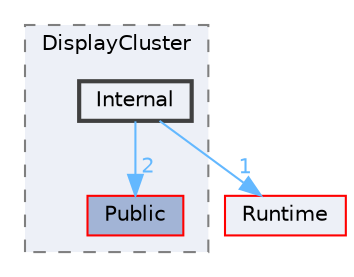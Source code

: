 digraph "Internal"
{
 // INTERACTIVE_SVG=YES
 // LATEX_PDF_SIZE
  bgcolor="transparent";
  edge [fontname=Helvetica,fontsize=10,labelfontname=Helvetica,labelfontsize=10];
  node [fontname=Helvetica,fontsize=10,shape=box,height=0.2,width=0.4];
  compound=true
  subgraph clusterdir_d83c855bf8b66896400089d2317d0824 {
    graph [ bgcolor="#edf0f7", pencolor="grey50", label="DisplayCluster", fontname=Helvetica,fontsize=10 style="filled,dashed", URL="dir_d83c855bf8b66896400089d2317d0824.html",tooltip=""]
  dir_6e05641ffcfc9ae0b079389a73e4a72c [label="Public", fillcolor="#a2b4d6", color="red", style="filled", URL="dir_6e05641ffcfc9ae0b079389a73e4a72c.html",tooltip=""];
  dir_273182a1b2740fc294c53f8e6f4f0939 [label="Internal", fillcolor="#edf0f7", color="grey25", style="filled,bold", URL="dir_273182a1b2740fc294c53f8e6f4f0939.html",tooltip=""];
  }
  dir_7536b172fbd480bfd146a1b1acd6856b [label="Runtime", fillcolor="#edf0f7", color="red", style="filled", URL="dir_7536b172fbd480bfd146a1b1acd6856b.html",tooltip=""];
  dir_273182a1b2740fc294c53f8e6f4f0939->dir_6e05641ffcfc9ae0b079389a73e4a72c [headlabel="2", labeldistance=1.5 headhref="dir_000517_000880.html" href="dir_000517_000880.html" color="steelblue1" fontcolor="steelblue1"];
  dir_273182a1b2740fc294c53f8e6f4f0939->dir_7536b172fbd480bfd146a1b1acd6856b [headlabel="1", labeldistance=1.5 headhref="dir_000517_000984.html" href="dir_000517_000984.html" color="steelblue1" fontcolor="steelblue1"];
}
